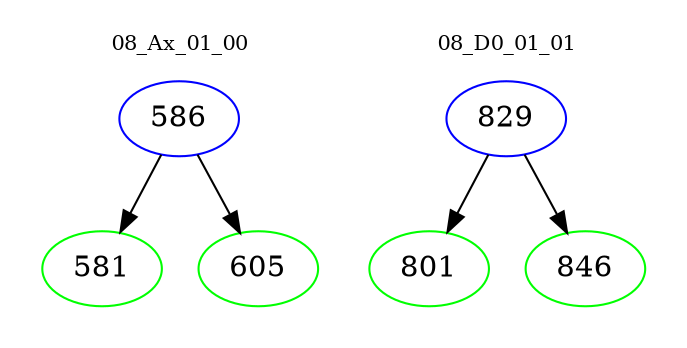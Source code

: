 digraph{
subgraph cluster_0 {
color = white
label = "08_Ax_01_00";
fontsize=10;
T0_586 [label="586", color="blue"]
T0_586 -> T0_581 [color="black"]
T0_581 [label="581", color="green"]
T0_586 -> T0_605 [color="black"]
T0_605 [label="605", color="green"]
}
subgraph cluster_1 {
color = white
label = "08_D0_01_01";
fontsize=10;
T1_829 [label="829", color="blue"]
T1_829 -> T1_801 [color="black"]
T1_801 [label="801", color="green"]
T1_829 -> T1_846 [color="black"]
T1_846 [label="846", color="green"]
}
}
